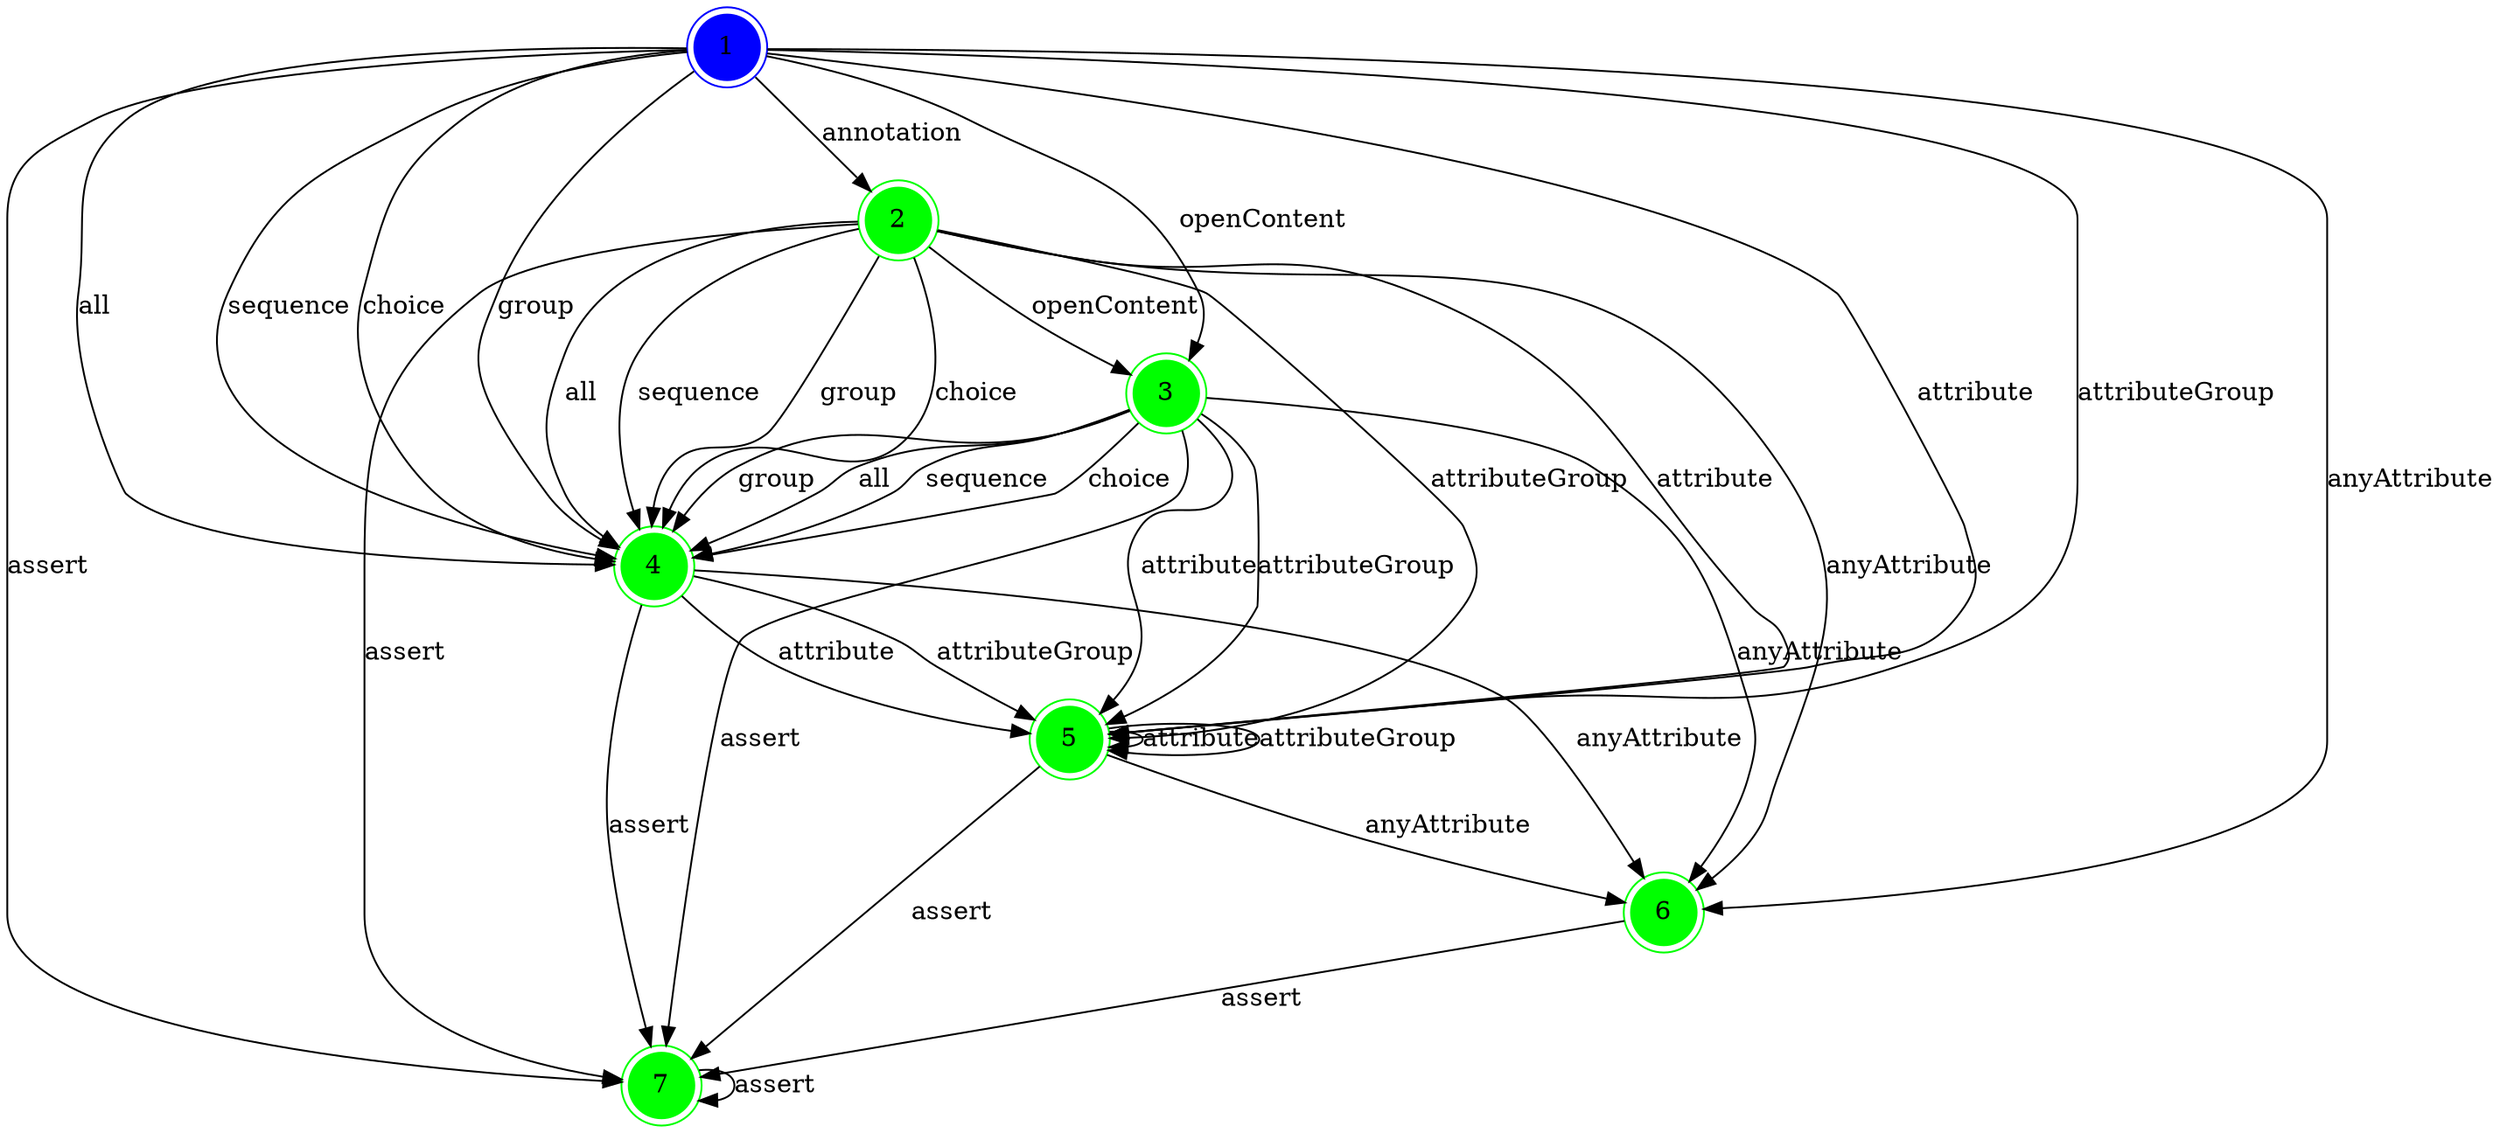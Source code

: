digraph ComplexContentExtension {
  mindist = 2.0
  1 -> 4 [label="choice"]
  1 -> 4 [label="group"]
  1 -> 4 [label="all"]
  1 -> 2 [label="annotation"]
  1 -> 4 [label="sequence"]
  1 -> 6 [label="anyAttribute"]
  1 -> 7 [label="assert"]
  1 -> 3 [label="openContent"]
  1 -> 5 [label="attribute"]
  1 -> 5 [label="attributeGroup"]
  2 -> 4 [label="choice"]
  2 -> 4 [label="group"]
  2 -> 4 [label="all"]
  2 -> 4 [label="sequence"]
  2 -> 6 [label="anyAttribute"]
  2 -> 7 [label="assert"]
  2 -> 3 [label="openContent"]
  2 -> 5 [label="attribute"]
  2 -> 5 [label="attributeGroup"]
  3 -> 4 [label="choice"]
  3 -> 4 [label="group"]
  3 -> 4 [label="all"]
  3 -> 4 [label="sequence"]
  3 -> 6 [label="anyAttribute"]
  3 -> 7 [label="assert"]
  3 -> 5 [label="attribute"]
  3 -> 5 [label="attributeGroup"]
  4 -> 6 [label="anyAttribute"]
  4 -> 7 [label="assert"]
  4 -> 5 [label="attribute"]
  4 -> 5 [label="attributeGroup"]
  5 -> 6 [label="anyAttribute"]
  5 -> 7 [label="assert"]
  5 -> 5 [label="attribute"]
  5 -> 5 [label="attributeGroup"]
  6 -> 7 [label="assert"]
  7 -> 7 [label="assert"]
  1 [shape=doublecircle, style=filled, color=blue]
  2 [shape=doublecircle, style=filled, color=green]
  3 [shape=doublecircle, style=filled, color=green]
  4 [shape=doublecircle, style=filled, color=green]
  5 [shape=doublecircle, style=filled, color=green]
  6 [shape=doublecircle, style=filled, color=green]
  7 [shape=doublecircle, style=filled, color=green]
}

